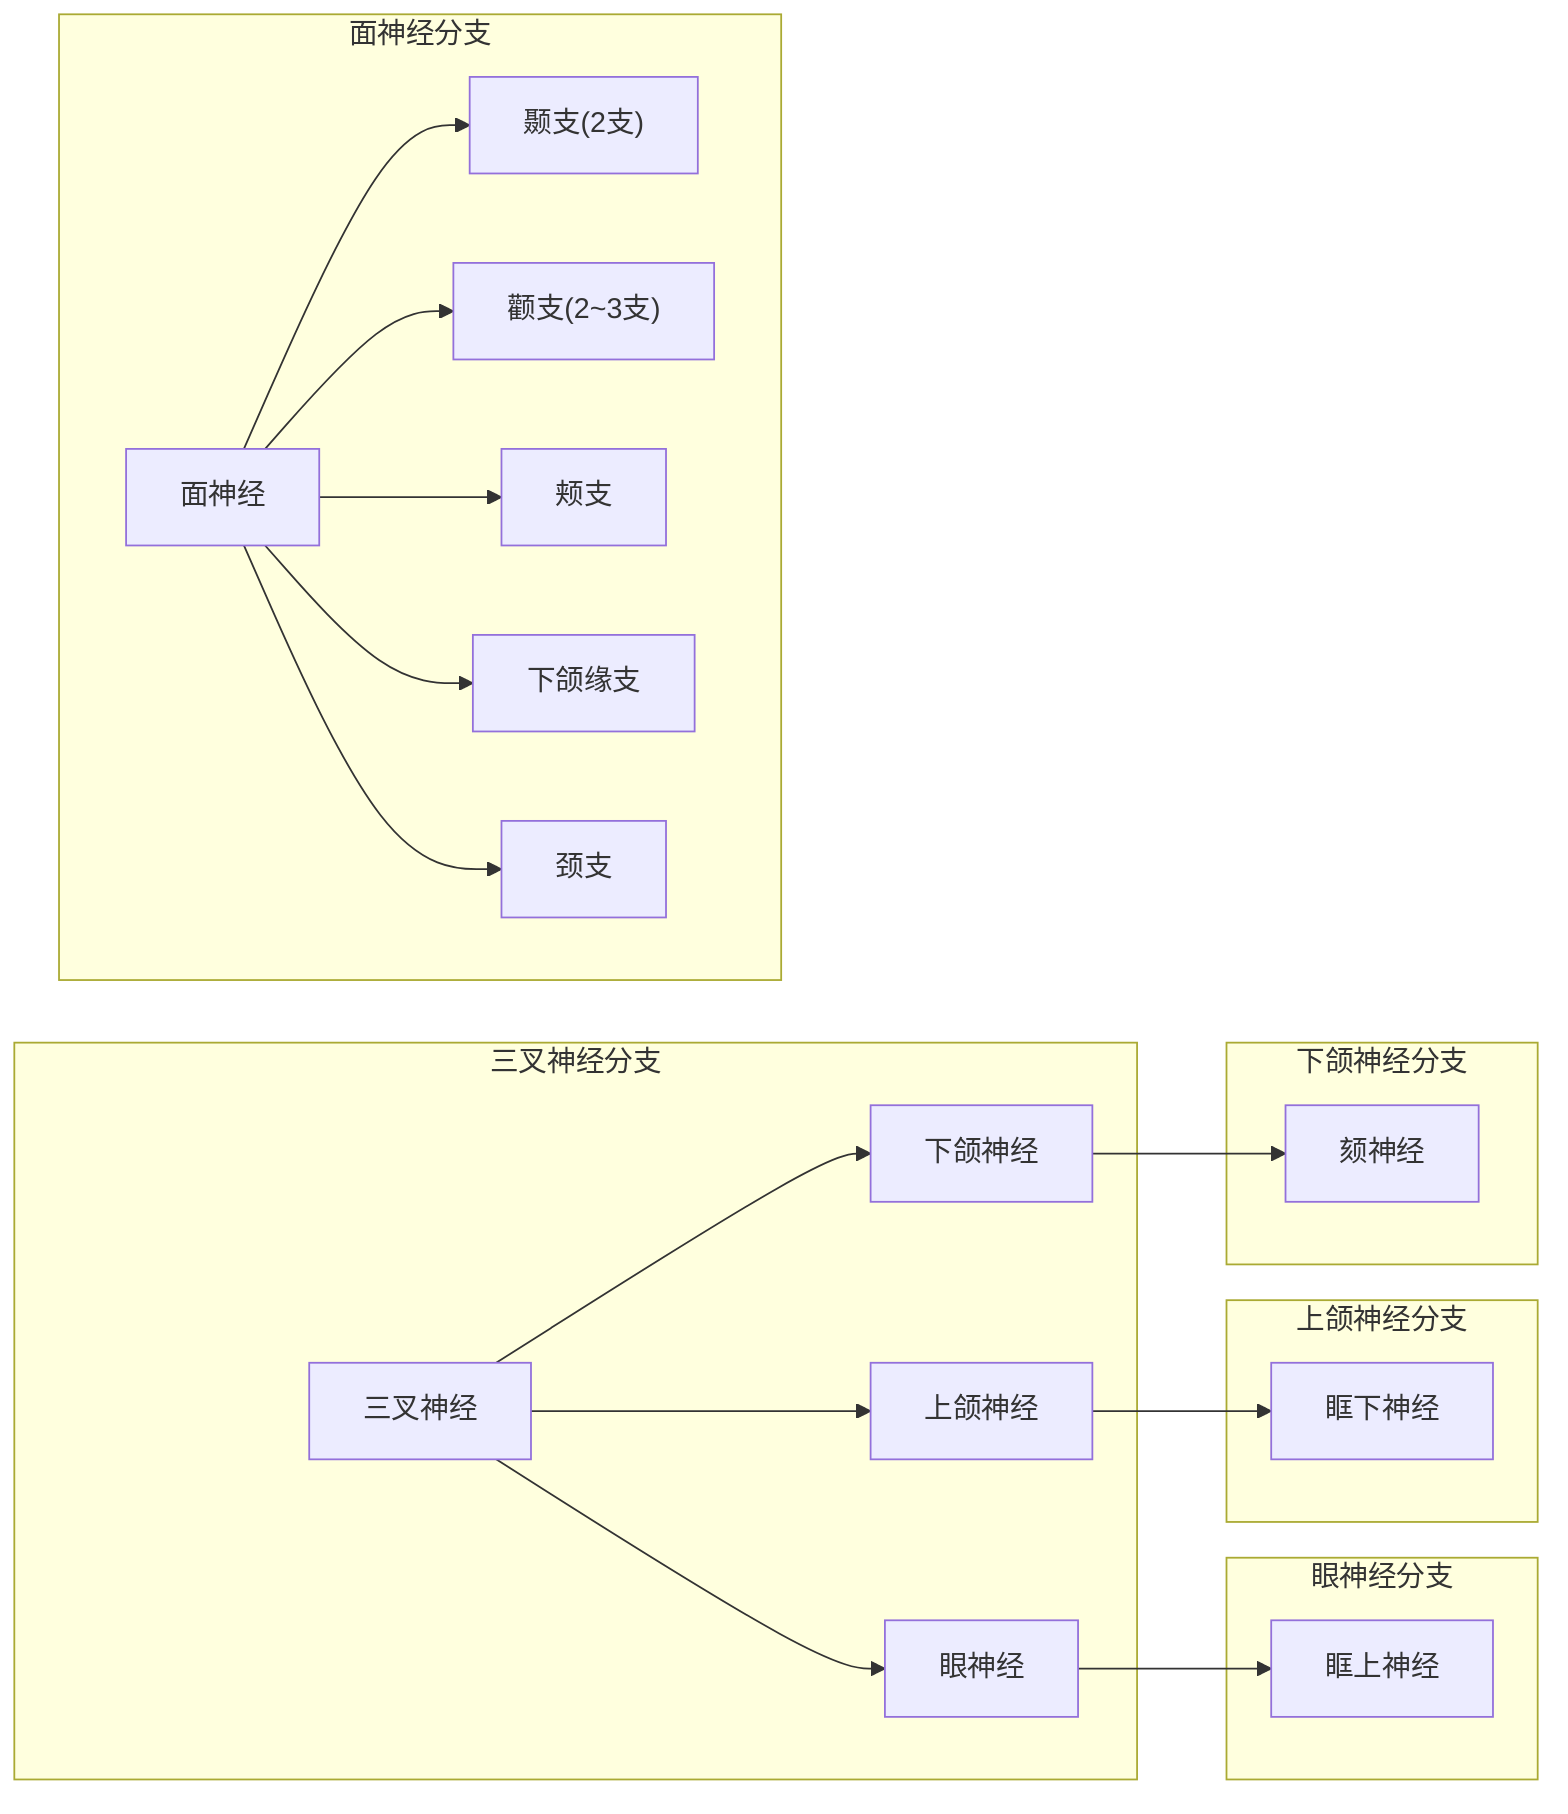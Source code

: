 flowchart LR
subgraph 三叉神经分支
TN[三叉神经]-->ON[眼神经]
TN-->MXN[上颌神经]
TN-->MNN[下颌神经]
end
subgraph 眼神经分支
ON-->眶上神经
end
subgraph 上颌神经分支
MXN-->眶下神经
end
subgraph 下颌神经分支
MNN-->颏神经
end
subgraph 面神经分支
direction LR
FN[面神经]-->TB["颞支(2支)"]
FN-->ZB["颧支(2~3支)"]
FN-->颊支
FN-->下颌缘支
FN-->颈支
end